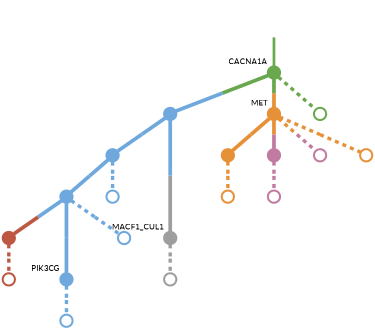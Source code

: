 strict digraph  {
graph[splines=false]; nodesep=0.7; rankdir=TB; ranksep=0.6; forcelabels=true; dpi=600; size=2.5;
0 [color="#6aa84fff", fillcolor="#6aa84fff", fixedsize=true, fontname=Lato, fontsize="12pt", height="0.25", label="", penwidth=3, shape=circle, style=filled, xlabel=CACNA1A];
1 [color="#6fa8dcff", fillcolor="#6fa8dcff", fixedsize=true, fontname=Lato, fontsize="12pt", height="0.25", label="", penwidth=3, shape=circle, style=filled, xlabel=""];
3 [color="#e69138ff", fillcolor="#e69138ff", fixedsize=true, fontname=Lato, fontsize="12pt", height="0.25", label="", penwidth=3, shape=circle, style=filled, xlabel=MET];
10 [color="#6aa84fff", fillcolor="#6aa84fff", fixedsize=true, fontname=Lato, fontsize="12pt", height="0.25", label="", penwidth=3, shape=circle, style=solid, xlabel=""];
2 [color="#6fa8dcff", fillcolor="#6fa8dcff", fixedsize=true, fontname=Lato, fontsize="12pt", height="0.25", label="", penwidth=3, shape=circle, style=filled, xlabel=""];
5 [color="#9e9e9eff", fillcolor="#9e9e9eff", fixedsize=true, fontname=Lato, fontsize="12pt", height="0.25", label="", penwidth=3, shape=circle, style=filled, xlabel=MACF1_CUL1];
4 [color="#6fa8dcff", fillcolor="#6fa8dcff", fixedsize=true, fontname=Lato, fontsize="12pt", height="0.25", label="", penwidth=3, shape=circle, style=filled, xlabel=""];
14 [color="#6fa8dcff", fillcolor="#6fa8dcff", fixedsize=true, fontname=Lato, fontsize="12pt", height="0.25", label="", penwidth=3, shape=circle, style=solid, xlabel=""];
6 [color="#e69138ff", fillcolor="#e69138ff", fixedsize=true, fontname=Lato, fontsize="12pt", height="0.25", label="", penwidth=3, shape=circle, style=filled, xlabel=""];
9 [color="#c27ba0ff", fillcolor="#c27ba0ff", fixedsize=true, fontname=Lato, fontsize="12pt", height="0.25", label="", penwidth=3, shape=circle, style=filled, xlabel=""];
11 [color="#c27ba0ff", fillcolor="#c27ba0ff", fixedsize=true, fontname=Lato, fontsize="12pt", height="0.25", label="", penwidth=3, shape=circle, style=solid, xlabel=""];
17 [color="#e69138ff", fillcolor="#e69138ff", fixedsize=true, fontname=Lato, fontsize="12pt", height="0.25", label="", penwidth=3, shape=circle, style=solid, xlabel=""];
7 [color="#be5742ff", fillcolor="#be5742ff", fixedsize=true, fontname=Lato, fontsize="12pt", height="0.25", label="", penwidth=3, shape=circle, style=filled, xlabel=""];
8 [color="#6fa8dcff", fillcolor="#6fa8dcff", fixedsize=true, fontname=Lato, fontsize="12pt", height="0.25", label="", penwidth=3, shape=circle, style=filled, xlabel=PIK3CG];
15 [color="#6fa8dcff", fillcolor="#6fa8dcff", fixedsize=true, fontname=Lato, fontsize="12pt", height="0.25", label="", penwidth=3, shape=circle, style=solid, xlabel=""];
19 [color="#9e9e9eff", fillcolor="#9e9e9eff", fixedsize=true, fontname=Lato, fontsize="12pt", height="0.25", label="", penwidth=3, shape=circle, style=solid, xlabel=""];
18 [color="#e69138ff", fillcolor="#e69138ff", fixedsize=true, fontname=Lato, fontsize="12pt", height="0.25", label="", penwidth=3, shape=circle, style=solid, xlabel=""];
13 [color="#be5742ff", fillcolor="#be5742ff", fixedsize=true, fontname=Lato, fontsize="12pt", height="0.25", label="", penwidth=3, shape=circle, style=solid, xlabel=""];
16 [color="#6fa8dcff", fillcolor="#6fa8dcff", fixedsize=true, fontname=Lato, fontsize="12pt", height="0.25", label="", penwidth=3, shape=circle, style=solid, xlabel=""];
12 [color="#c27ba0ff", fillcolor="#c27ba0ff", fixedsize=true, fontname=Lato, fontsize="12pt", height="0.25", label="", penwidth=3, shape=circle, style=solid, xlabel=""];
normal [label="", penwidth=3, style=invis, xlabel=CACNA1A];
0 -> 1  [arrowsize=0, color="#6aa84fff;0.5:#6fa8dcff", minlen="1.3736263513565063", penwidth="5.5", style=solid];
0 -> 3  [arrowsize=0, color="#6aa84fff;0.5:#e69138ff", minlen="1.923076868057251", penwidth="5.5", style=solid];
0 -> 10  [arrowsize=0, color="#6aa84fff;0.5:#6aa84fff", minlen="1.0549451112747192", penwidth=5, style=dashed];
1 -> 2  [arrowsize=0, color="#6fa8dcff;0.5:#6fa8dcff", minlen="1.7692307233810425", penwidth="5.5", style=solid];
1 -> 5  [arrowsize=0, color="#6fa8dcff;0.5:#9e9e9eff", minlen="3.0", penwidth="5.5", style=solid];
3 -> 6  [arrowsize=0, color="#e69138ff;0.5:#e69138ff", minlen="1.2417582273483276", penwidth="5.5", style=solid];
3 -> 9  [arrowsize=0, color="#e69138ff;0.5:#c27ba0ff", minlen="1.109890103340149", penwidth="5.5", style=solid];
3 -> 11  [arrowsize=0, color="#e69138ff;0.5:#c27ba0ff", minlen="1.0549451112747192", penwidth=5, style=dashed];
3 -> 17  [arrowsize=0, color="#e69138ff;0.5:#e69138ff", minlen="1.0549451112747192", penwidth=5, style=dashed];
2 -> 4  [arrowsize=0, color="#6fa8dcff;0.5:#6fa8dcff", minlen="1.2197802066802979", penwidth="5.5", style=solid];
2 -> 14  [arrowsize=0, color="#6fa8dcff;0.5:#6fa8dcff", minlen="1.0549451112747192", penwidth=5, style=dashed];
5 -> 19  [arrowsize=0, color="#9e9e9eff;0.5:#9e9e9eff", minlen="1.0549451112747192", penwidth=5, style=dashed];
4 -> 7  [arrowsize=0, color="#6fa8dcff;0.5:#be5742ff", minlen="1.5274724960327148", penwidth="5.5", style=solid];
4 -> 8  [arrowsize=0, color="#6fa8dcff;0.5:#6fa8dcff", minlen="2.758241653442383", penwidth="5.5", style=solid];
4 -> 15  [arrowsize=0, color="#6fa8dcff;0.5:#6fa8dcff", minlen="1.0549451112747192", penwidth=5, style=dashed];
6 -> 18  [arrowsize=0, color="#e69138ff;0.5:#e69138ff", minlen="1.0549451112747192", penwidth=5, style=dashed];
9 -> 12  [arrowsize=0, color="#c27ba0ff;0.5:#c27ba0ff", minlen="1.0549451112747192", penwidth=5, style=dashed];
7 -> 13  [arrowsize=0, color="#be5742ff;0.5:#be5742ff", minlen="1.0549451112747192", penwidth=5, style=dashed];
8 -> 16  [arrowsize=0, color="#6fa8dcff;0.5:#6fa8dcff", minlen="1.0549451112747192", penwidth=5, style=dashed];
normal -> 0  [arrowsize=0, color="#6aa84fff", label="", penwidth=4, style=solid];
}
